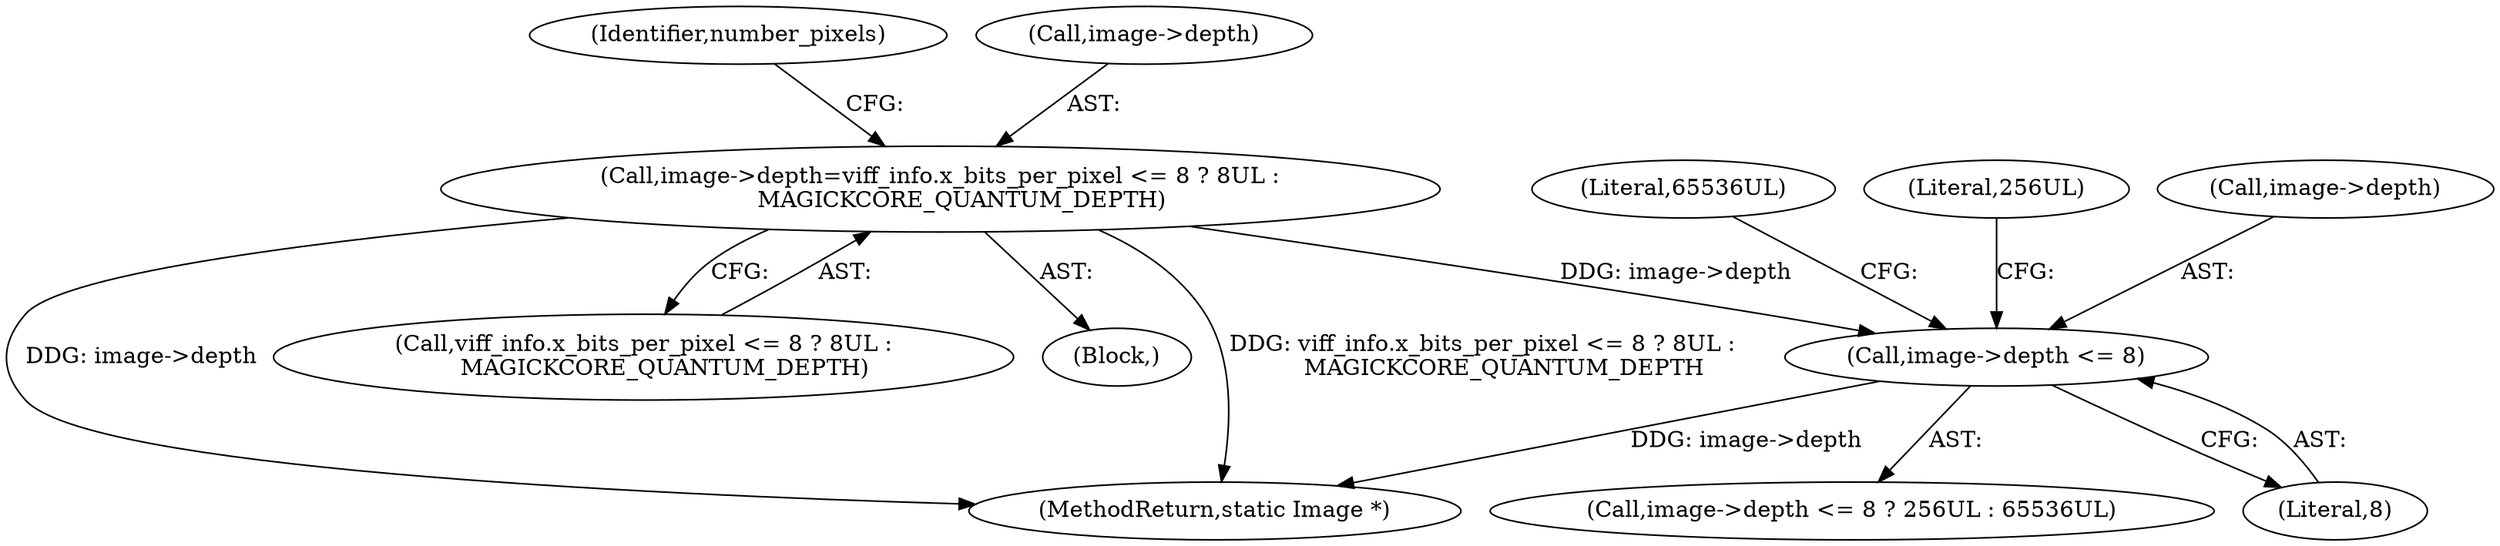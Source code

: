 digraph "0_ImageMagick_ca0c886abd6d3ef335eb74150cd23b89ebd17135@pointer" {
"1000750" [label="(Call,image->depth <= 8)"];
"1000514" [label="(Call,image->depth=viff_info.x_bits_per_pixel <= 8 ? 8UL :\n      MAGICKCORE_QUANTUM_DEPTH)"];
"1000514" [label="(Call,image->depth=viff_info.x_bits_per_pixel <= 8 ? 8UL :\n      MAGICKCORE_QUANTUM_DEPTH)"];
"1000215" [label="(Block,)"];
"1000527" [label="(Identifier,number_pixels)"];
"1000515" [label="(Call,image->depth)"];
"1000754" [label="(Literal,8)"];
"1000749" [label="(Call,image->depth <= 8 ? 256UL : 65536UL)"];
"1000756" [label="(Literal,65536UL)"];
"1000755" [label="(Literal,256UL)"];
"1002330" [label="(MethodReturn,static Image *)"];
"1000750" [label="(Call,image->depth <= 8)"];
"1000751" [label="(Call,image->depth)"];
"1000518" [label="(Call,viff_info.x_bits_per_pixel <= 8 ? 8UL :\n      MAGICKCORE_QUANTUM_DEPTH)"];
"1000750" -> "1000749"  [label="AST: "];
"1000750" -> "1000754"  [label="CFG: "];
"1000751" -> "1000750"  [label="AST: "];
"1000754" -> "1000750"  [label="AST: "];
"1000755" -> "1000750"  [label="CFG: "];
"1000756" -> "1000750"  [label="CFG: "];
"1000750" -> "1002330"  [label="DDG: image->depth"];
"1000514" -> "1000750"  [label="DDG: image->depth"];
"1000514" -> "1000215"  [label="AST: "];
"1000514" -> "1000518"  [label="CFG: "];
"1000515" -> "1000514"  [label="AST: "];
"1000518" -> "1000514"  [label="AST: "];
"1000527" -> "1000514"  [label="CFG: "];
"1000514" -> "1002330"  [label="DDG: viff_info.x_bits_per_pixel <= 8 ? 8UL :\n      MAGICKCORE_QUANTUM_DEPTH"];
"1000514" -> "1002330"  [label="DDG: image->depth"];
}
